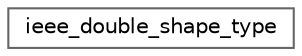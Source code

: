 digraph "Graphical Class Hierarchy"
{
 // LATEX_PDF_SIZE
  bgcolor="transparent";
  edge [fontname=Helvetica,fontsize=10,labelfontname=Helvetica,labelfontsize=10];
  node [fontname=Helvetica,fontsize=10,shape=box,height=0.2,width=0.4];
  rankdir="LR";
  Node0 [id="Node000000",label="ieee_double_shape_type",height=0.2,width=0.4,color="grey40", fillcolor="white", style="filled",URL="$unionieee__double__shape__type.html",tooltip=" "];
}
